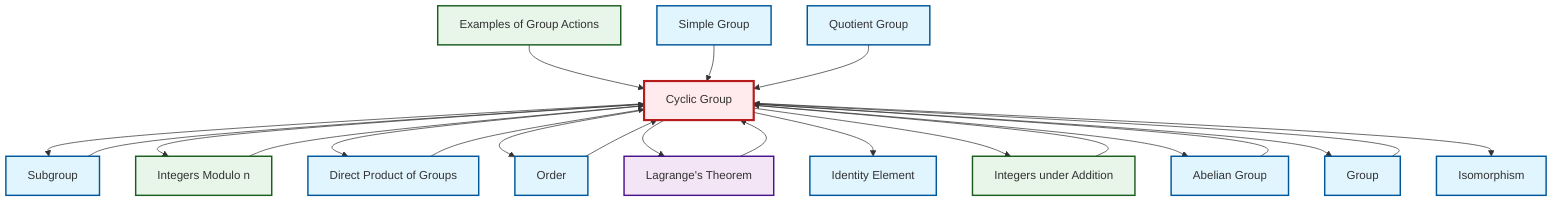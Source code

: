 graph TD
    classDef definition fill:#e1f5fe,stroke:#01579b,stroke-width:2px
    classDef theorem fill:#f3e5f5,stroke:#4a148c,stroke-width:2px
    classDef axiom fill:#fff3e0,stroke:#e65100,stroke-width:2px
    classDef example fill:#e8f5e9,stroke:#1b5e20,stroke-width:2px
    classDef current fill:#ffebee,stroke:#b71c1c,stroke-width:3px
    ex-group-action-examples["Examples of Group Actions"]:::example
    def-quotient-group["Quotient Group"]:::definition
    def-group["Group"]:::definition
    def-isomorphism["Isomorphism"]:::definition
    def-direct-product["Direct Product of Groups"]:::definition
    thm-lagrange["Lagrange's Theorem"]:::theorem
    def-subgroup["Subgroup"]:::definition
    def-abelian-group["Abelian Group"]:::definition
    ex-quotient-integers-mod-n["Integers Modulo n"]:::example
    ex-integers-addition["Integers under Addition"]:::example
    def-cyclic-group["Cyclic Group"]:::definition
    def-identity-element["Identity Element"]:::definition
    def-order["Order"]:::definition
    def-simple-group["Simple Group"]:::definition
    def-subgroup --> def-cyclic-group
    def-cyclic-group --> def-subgroup
    def-cyclic-group --> ex-quotient-integers-mod-n
    ex-group-action-examples --> def-cyclic-group
    def-cyclic-group --> def-direct-product
    def-cyclic-group --> def-order
    def-cyclic-group --> thm-lagrange
    ex-quotient-integers-mod-n --> def-cyclic-group
    def-cyclic-group --> def-identity-element
    def-order --> def-cyclic-group
    thm-lagrange --> def-cyclic-group
    def-group --> def-cyclic-group
    def-cyclic-group --> ex-integers-addition
    def-direct-product --> def-cyclic-group
    ex-integers-addition --> def-cyclic-group
    def-cyclic-group --> def-abelian-group
    def-simple-group --> def-cyclic-group
    def-abelian-group --> def-cyclic-group
    def-cyclic-group --> def-group
    def-quotient-group --> def-cyclic-group
    def-cyclic-group --> def-isomorphism
    class def-cyclic-group current